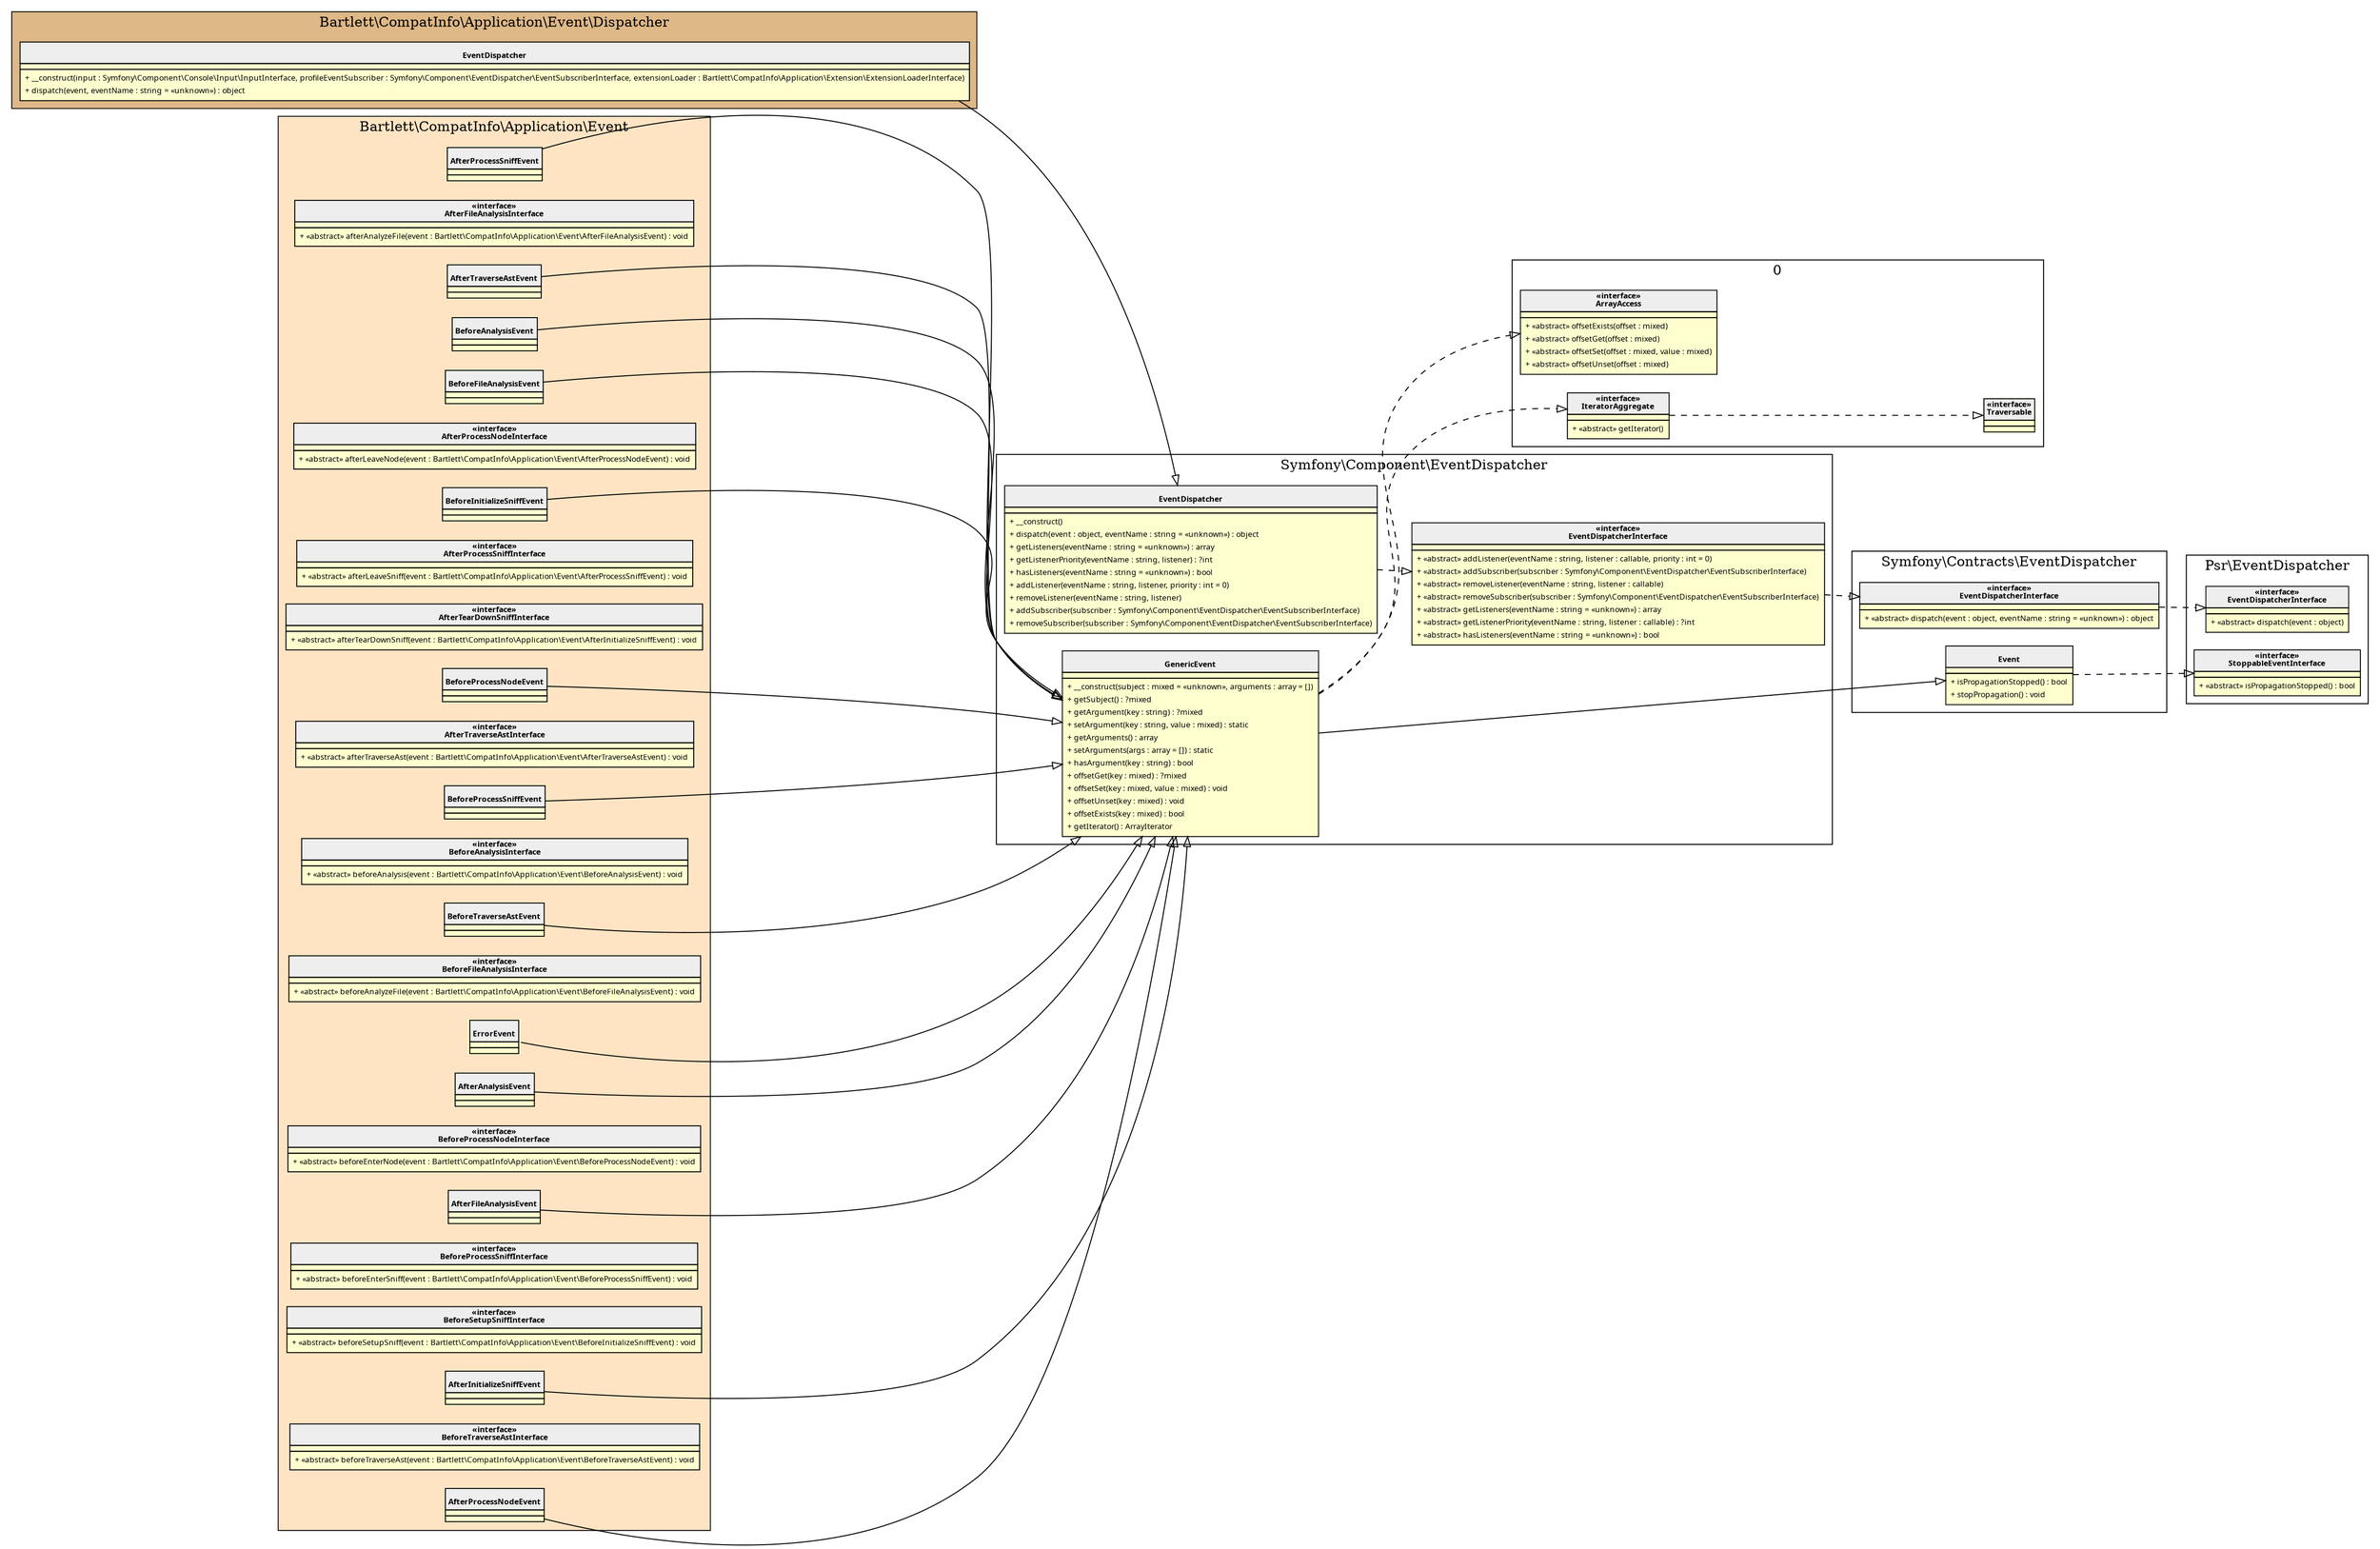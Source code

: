 digraph {
  graph [name="G" overlap="false" rankdir="LR" bgcolor="transparent"]
  node [fontname="Verdana" fontsize=8 shape="none" margin=0 fillcolor="#FEFECE" style="filled"]
  edge [fontname="Verdana" fontsize=8]
  subgraph cluster_0 {
    graph [bgcolor="BurlyWood"]
    label = "Bartlett\\CompatInfo\\Application\\Event\\Dispatcher"
    "Bartlett\\CompatInfo\\Application\\Event\\Dispatcher\\EventDispatcher" [shape="none" label=<
<table cellspacing="0" border="0" cellborder="1">
    <tr><td bgcolor="#eeeeee"><b><br/>EventDispatcher</b></td></tr>
    <tr><td></td></tr>
    <tr><td><table border="0" cellspacing="0" cellpadding="2">
    <tr><td align="left">+ __construct(input : Symfony\\Component\\Console\\Input\\InputInterface, profileEventSubscriber : Symfony\\Component\\EventDispatcher\\EventSubscriberInterface, extensionLoader : Bartlett\\CompatInfo\\Application\\Extension\\ExtensionLoaderInterface)</td></tr>
    <tr><td align="left">+ dispatch(event, eventName : string = «unknown») : object</td></tr>
</table></td></tr>
</table>>]
  }
  subgraph cluster_1 {
    label = "Symfony\\Component\\EventDispatcher"
    "Symfony\\Component\\EventDispatcher\\EventDispatcher" [shape="none" label=<
<table cellspacing="0" border="0" cellborder="1">
    <tr><td bgcolor="#eeeeee"><b><br/>EventDispatcher</b></td></tr>
    <tr><td></td></tr>
    <tr><td><table border="0" cellspacing="0" cellpadding="2">
    <tr><td align="left">+ __construct()</td></tr>
    <tr><td align="left">+ dispatch(event : object, eventName : string = «unknown») : object</td></tr>
    <tr><td align="left">+ getListeners(eventName : string = «unknown») : array</td></tr>
    <tr><td align="left">+ getListenerPriority(eventName : string, listener) : ?int</td></tr>
    <tr><td align="left">+ hasListeners(eventName : string = «unknown») : bool</td></tr>
    <tr><td align="left">+ addListener(eventName : string, listener, priority : int = 0)</td></tr>
    <tr><td align="left">+ removeListener(eventName : string, listener)</td></tr>
    <tr><td align="left">+ addSubscriber(subscriber : Symfony\\Component\\EventDispatcher\\EventSubscriberInterface)</td></tr>
    <tr><td align="left">+ removeSubscriber(subscriber : Symfony\\Component\\EventDispatcher\\EventSubscriberInterface)</td></tr>
</table></td></tr>
</table>>]
    "Symfony\\Component\\EventDispatcher\\EventDispatcherInterface" [shape="none" label=<
<table cellspacing="0" border="0" cellborder="1">
    <tr><td bgcolor="#eeeeee"><b>«interface»<br/>EventDispatcherInterface</b></td></tr>
    <tr><td></td></tr>
    <tr><td><table border="0" cellspacing="0" cellpadding="2">
    <tr><td align="left">+ «abstract» addListener(eventName : string, listener : callable, priority : int = 0)</td></tr>
    <tr><td align="left">+ «abstract» addSubscriber(subscriber : Symfony\\Component\\EventDispatcher\\EventSubscriberInterface)</td></tr>
    <tr><td align="left">+ «abstract» removeListener(eventName : string, listener : callable)</td></tr>
    <tr><td align="left">+ «abstract» removeSubscriber(subscriber : Symfony\\Component\\EventDispatcher\\EventSubscriberInterface)</td></tr>
    <tr><td align="left">+ «abstract» getListeners(eventName : string = «unknown») : array</td></tr>
    <tr><td align="left">+ «abstract» getListenerPriority(eventName : string, listener : callable) : ?int</td></tr>
    <tr><td align="left">+ «abstract» hasListeners(eventName : string = «unknown») : bool</td></tr>
</table></td></tr>
</table>>]
    "Symfony\\Component\\EventDispatcher\\GenericEvent" [shape="none" label=<
<table cellspacing="0" border="0" cellborder="1">
    <tr><td bgcolor="#eeeeee"><b><br/>GenericEvent</b></td></tr>
    <tr><td></td></tr>
    <tr><td><table border="0" cellspacing="0" cellpadding="2">
    <tr><td align="left">+ __construct(subject : mixed = «unknown», arguments : array = [])</td></tr>
    <tr><td align="left">+ getSubject() : ?mixed</td></tr>
    <tr><td align="left">+ getArgument(key : string) : ?mixed</td></tr>
    <tr><td align="left">+ setArgument(key : string, value : mixed) : static</td></tr>
    <tr><td align="left">+ getArguments() : array</td></tr>
    <tr><td align="left">+ setArguments(args : array = []) : static</td></tr>
    <tr><td align="left">+ hasArgument(key : string) : bool</td></tr>
    <tr><td align="left">+ offsetGet(key : mixed) : ?mixed</td></tr>
    <tr><td align="left">+ offsetSet(key : mixed, value : mixed) : void</td></tr>
    <tr><td align="left">+ offsetUnset(key : mixed) : void</td></tr>
    <tr><td align="left">+ offsetExists(key : mixed) : bool</td></tr>
    <tr><td align="left">+ getIterator() : ArrayIterator</td></tr>
</table></td></tr>
</table>>]
  }
  subgraph cluster_2 {
    label = "Symfony\\Contracts\\EventDispatcher"
    "Symfony\\Contracts\\EventDispatcher\\EventDispatcherInterface" [shape="none" label=<
<table cellspacing="0" border="0" cellborder="1">
    <tr><td bgcolor="#eeeeee"><b>«interface»<br/>EventDispatcherInterface</b></td></tr>
    <tr><td></td></tr>
    <tr><td><table border="0" cellspacing="0" cellpadding="2">
    <tr><td align="left">+ «abstract» dispatch(event : object, eventName : string = «unknown») : object</td></tr>
</table></td></tr>
</table>>]
    "Symfony\\Contracts\\EventDispatcher\\Event" [shape="none" label=<
<table cellspacing="0" border="0" cellborder="1">
    <tr><td bgcolor="#eeeeee"><b><br/>Event</b></td></tr>
    <tr><td></td></tr>
    <tr><td><table border="0" cellspacing="0" cellpadding="2">
    <tr><td align="left">+ isPropagationStopped() : bool</td></tr>
    <tr><td align="left">+ stopPropagation() : void</td></tr>
</table></td></tr>
</table>>]
  }
  subgraph cluster_3 {
    label = "Psr\\EventDispatcher"
    "Psr\\EventDispatcher\\EventDispatcherInterface" [shape="none" label=<
<table cellspacing="0" border="0" cellborder="1">
    <tr><td bgcolor="#eeeeee"><b>«interface»<br/>EventDispatcherInterface</b></td></tr>
    <tr><td></td></tr>
    <tr><td><table border="0" cellspacing="0" cellpadding="2">
    <tr><td align="left">+ «abstract» dispatch(event : object)</td></tr>
</table></td></tr>
</table>>]
    "Psr\\EventDispatcher\\StoppableEventInterface" [shape="none" label=<
<table cellspacing="0" border="0" cellborder="1">
    <tr><td bgcolor="#eeeeee"><b>«interface»<br/>StoppableEventInterface</b></td></tr>
    <tr><td></td></tr>
    <tr><td><table border="0" cellspacing="0" cellpadding="2">
    <tr><td align="left">+ «abstract» isPropagationStopped() : bool</td></tr>
</table></td></tr>
</table>>]
  }
  subgraph cluster_4 {
    graph [bgcolor="Bisque"]
    label = "Bartlett\\CompatInfo\\Application\\Event"
    "Bartlett\\CompatInfo\\Application\\Event\\AfterAnalysisEvent" [shape="none" label=<
<table cellspacing="0" border="0" cellborder="1">
    <tr><td bgcolor="#eeeeee"><b><br/>AfterAnalysisEvent</b></td></tr>
    <tr><td></td></tr>
    <tr><td></td></tr>
</table>>]
    "Bartlett\\CompatInfo\\Application\\Event\\AfterFileAnalysisInterface" [shape="none" label=<
<table cellspacing="0" border="0" cellborder="1">
    <tr><td bgcolor="#eeeeee"><b>«interface»<br/>AfterFileAnalysisInterface</b></td></tr>
    <tr><td></td></tr>
    <tr><td><table border="0" cellspacing="0" cellpadding="2">
    <tr><td align="left">+ «abstract» afterAnalyzeFile(event : Bartlett\\CompatInfo\\Application\\Event\\AfterFileAnalysisEvent) : void</td></tr>
</table></td></tr>
</table>>]
    "Bartlett\\CompatInfo\\Application\\Event\\AfterFileAnalysisEvent" [shape="none" label=<
<table cellspacing="0" border="0" cellborder="1">
    <tr><td bgcolor="#eeeeee"><b><br/>AfterFileAnalysisEvent</b></td></tr>
    <tr><td></td></tr>
    <tr><td></td></tr>
</table>>]
    "Bartlett\\CompatInfo\\Application\\Event\\AfterInitializeSniffEvent" [shape="none" label=<
<table cellspacing="0" border="0" cellborder="1">
    <tr><td bgcolor="#eeeeee"><b><br/>AfterInitializeSniffEvent</b></td></tr>
    <tr><td></td></tr>
    <tr><td></td></tr>
</table>>]
    "Bartlett\\CompatInfo\\Application\\Event\\AfterProcessNodeEvent" [shape="none" label=<
<table cellspacing="0" border="0" cellborder="1">
    <tr><td bgcolor="#eeeeee"><b><br/>AfterProcessNodeEvent</b></td></tr>
    <tr><td></td></tr>
    <tr><td></td></tr>
</table>>]
    "Bartlett\\CompatInfo\\Application\\Event\\AfterProcessNodeInterface" [shape="none" label=<
<table cellspacing="0" border="0" cellborder="1">
    <tr><td bgcolor="#eeeeee"><b>«interface»<br/>AfterProcessNodeInterface</b></td></tr>
    <tr><td></td></tr>
    <tr><td><table border="0" cellspacing="0" cellpadding="2">
    <tr><td align="left">+ «abstract» afterLeaveNode(event : Bartlett\\CompatInfo\\Application\\Event\\AfterProcessNodeEvent) : void</td></tr>
</table></td></tr>
</table>>]
    "Bartlett\\CompatInfo\\Application\\Event\\AfterProcessSniffEvent" [shape="none" label=<
<table cellspacing="0" border="0" cellborder="1">
    <tr><td bgcolor="#eeeeee"><b><br/>AfterProcessSniffEvent</b></td></tr>
    <tr><td></td></tr>
    <tr><td></td></tr>
</table>>]
    "Bartlett\\CompatInfo\\Application\\Event\\AfterProcessSniffInterface" [shape="none" label=<
<table cellspacing="0" border="0" cellborder="1">
    <tr><td bgcolor="#eeeeee"><b>«interface»<br/>AfterProcessSniffInterface</b></td></tr>
    <tr><td></td></tr>
    <tr><td><table border="0" cellspacing="0" cellpadding="2">
    <tr><td align="left">+ «abstract» afterLeaveSniff(event : Bartlett\\CompatInfo\\Application\\Event\\AfterProcessSniffEvent) : void</td></tr>
</table></td></tr>
</table>>]
    "Bartlett\\CompatInfo\\Application\\Event\\AfterTearDownSniffInterface" [shape="none" label=<
<table cellspacing="0" border="0" cellborder="1">
    <tr><td bgcolor="#eeeeee"><b>«interface»<br/>AfterTearDownSniffInterface</b></td></tr>
    <tr><td></td></tr>
    <tr><td><table border="0" cellspacing="0" cellpadding="2">
    <tr><td align="left">+ «abstract» afterTearDownSniff(event : Bartlett\\CompatInfo\\Application\\Event\\AfterInitializeSniffEvent) : void</td></tr>
</table></td></tr>
</table>>]
    "Bartlett\\CompatInfo\\Application\\Event\\AfterTraverseAstEvent" [shape="none" label=<
<table cellspacing="0" border="0" cellborder="1">
    <tr><td bgcolor="#eeeeee"><b><br/>AfterTraverseAstEvent</b></td></tr>
    <tr><td></td></tr>
    <tr><td></td></tr>
</table>>]
    "Bartlett\\CompatInfo\\Application\\Event\\AfterTraverseAstInterface" [shape="none" label=<
<table cellspacing="0" border="0" cellborder="1">
    <tr><td bgcolor="#eeeeee"><b>«interface»<br/>AfterTraverseAstInterface</b></td></tr>
    <tr><td></td></tr>
    <tr><td><table border="0" cellspacing="0" cellpadding="2">
    <tr><td align="left">+ «abstract» afterTraverseAst(event : Bartlett\\CompatInfo\\Application\\Event\\AfterTraverseAstEvent) : void</td></tr>
</table></td></tr>
</table>>]
    "Bartlett\\CompatInfo\\Application\\Event\\BeforeAnalysisEvent" [shape="none" label=<
<table cellspacing="0" border="0" cellborder="1">
    <tr><td bgcolor="#eeeeee"><b><br/>BeforeAnalysisEvent</b></td></tr>
    <tr><td></td></tr>
    <tr><td></td></tr>
</table>>]
    "Bartlett\\CompatInfo\\Application\\Event\\BeforeAnalysisInterface" [shape="none" label=<
<table cellspacing="0" border="0" cellborder="1">
    <tr><td bgcolor="#eeeeee"><b>«interface»<br/>BeforeAnalysisInterface</b></td></tr>
    <tr><td></td></tr>
    <tr><td><table border="0" cellspacing="0" cellpadding="2">
    <tr><td align="left">+ «abstract» beforeAnalysis(event : Bartlett\\CompatInfo\\Application\\Event\\BeforeAnalysisEvent) : void</td></tr>
</table></td></tr>
</table>>]
    "Bartlett\\CompatInfo\\Application\\Event\\BeforeFileAnalysisEvent" [shape="none" label=<
<table cellspacing="0" border="0" cellborder="1">
    <tr><td bgcolor="#eeeeee"><b><br/>BeforeFileAnalysisEvent</b></td></tr>
    <tr><td></td></tr>
    <tr><td></td></tr>
</table>>]
    "Bartlett\\CompatInfo\\Application\\Event\\BeforeFileAnalysisInterface" [shape="none" label=<
<table cellspacing="0" border="0" cellborder="1">
    <tr><td bgcolor="#eeeeee"><b>«interface»<br/>BeforeFileAnalysisInterface</b></td></tr>
    <tr><td></td></tr>
    <tr><td><table border="0" cellspacing="0" cellpadding="2">
    <tr><td align="left">+ «abstract» beforeAnalyzeFile(event : Bartlett\\CompatInfo\\Application\\Event\\BeforeFileAnalysisEvent) : void</td></tr>
</table></td></tr>
</table>>]
    "Bartlett\\CompatInfo\\Application\\Event\\BeforeInitializeSniffEvent" [shape="none" label=<
<table cellspacing="0" border="0" cellborder="1">
    <tr><td bgcolor="#eeeeee"><b><br/>BeforeInitializeSniffEvent</b></td></tr>
    <tr><td></td></tr>
    <tr><td></td></tr>
</table>>]
    "Bartlett\\CompatInfo\\Application\\Event\\BeforeProcessNodeEvent" [shape="none" label=<
<table cellspacing="0" border="0" cellborder="1">
    <tr><td bgcolor="#eeeeee"><b><br/>BeforeProcessNodeEvent</b></td></tr>
    <tr><td></td></tr>
    <tr><td></td></tr>
</table>>]
    "Bartlett\\CompatInfo\\Application\\Event\\BeforeProcessNodeInterface" [shape="none" label=<
<table cellspacing="0" border="0" cellborder="1">
    <tr><td bgcolor="#eeeeee"><b>«interface»<br/>BeforeProcessNodeInterface</b></td></tr>
    <tr><td></td></tr>
    <tr><td><table border="0" cellspacing="0" cellpadding="2">
    <tr><td align="left">+ «abstract» beforeEnterNode(event : Bartlett\\CompatInfo\\Application\\Event\\BeforeProcessNodeEvent) : void</td></tr>
</table></td></tr>
</table>>]
    "Bartlett\\CompatInfo\\Application\\Event\\BeforeProcessSniffEvent" [shape="none" label=<
<table cellspacing="0" border="0" cellborder="1">
    <tr><td bgcolor="#eeeeee"><b><br/>BeforeProcessSniffEvent</b></td></tr>
    <tr><td></td></tr>
    <tr><td></td></tr>
</table>>]
    "Bartlett\\CompatInfo\\Application\\Event\\BeforeProcessSniffInterface" [shape="none" label=<
<table cellspacing="0" border="0" cellborder="1">
    <tr><td bgcolor="#eeeeee"><b>«interface»<br/>BeforeProcessSniffInterface</b></td></tr>
    <tr><td></td></tr>
    <tr><td><table border="0" cellspacing="0" cellpadding="2">
    <tr><td align="left">+ «abstract» beforeEnterSniff(event : Bartlett\\CompatInfo\\Application\\Event\\BeforeProcessSniffEvent) : void</td></tr>
</table></td></tr>
</table>>]
    "Bartlett\\CompatInfo\\Application\\Event\\BeforeSetupSniffInterface" [shape="none" label=<
<table cellspacing="0" border="0" cellborder="1">
    <tr><td bgcolor="#eeeeee"><b>«interface»<br/>BeforeSetupSniffInterface</b></td></tr>
    <tr><td></td></tr>
    <tr><td><table border="0" cellspacing="0" cellpadding="2">
    <tr><td align="left">+ «abstract» beforeSetupSniff(event : Bartlett\\CompatInfo\\Application\\Event\\BeforeInitializeSniffEvent) : void</td></tr>
</table></td></tr>
</table>>]
    "Bartlett\\CompatInfo\\Application\\Event\\BeforeTraverseAstEvent" [shape="none" label=<
<table cellspacing="0" border="0" cellborder="1">
    <tr><td bgcolor="#eeeeee"><b><br/>BeforeTraverseAstEvent</b></td></tr>
    <tr><td></td></tr>
    <tr><td></td></tr>
</table>>]
    "Bartlett\\CompatInfo\\Application\\Event\\BeforeTraverseAstInterface" [shape="none" label=<
<table cellspacing="0" border="0" cellborder="1">
    <tr><td bgcolor="#eeeeee"><b>«interface»<br/>BeforeTraverseAstInterface</b></td></tr>
    <tr><td></td></tr>
    <tr><td><table border="0" cellspacing="0" cellpadding="2">
    <tr><td align="left">+ «abstract» beforeTraverseAst(event : Bartlett\\CompatInfo\\Application\\Event\\BeforeTraverseAstEvent) : void</td></tr>
</table></td></tr>
</table>>]
    "Bartlett\\CompatInfo\\Application\\Event\\ErrorEvent" [shape="none" label=<
<table cellspacing="0" border="0" cellborder="1">
    <tr><td bgcolor="#eeeeee"><b><br/>ErrorEvent</b></td></tr>
    <tr><td></td></tr>
    <tr><td></td></tr>
</table>>]
  }
  subgraph cluster_5 {
    label = 0
    "ArrayAccess" [shape="none" label=<
<table cellspacing="0" border="0" cellborder="1">
    <tr><td bgcolor="#eeeeee"><b>«interface»<br/>ArrayAccess</b></td></tr>
    <tr><td></td></tr>
    <tr><td><table border="0" cellspacing="0" cellpadding="2">
    <tr><td align="left">+ «abstract» offsetExists(offset : mixed)</td></tr>
    <tr><td align="left">+ «abstract» offsetGet(offset : mixed)</td></tr>
    <tr><td align="left">+ «abstract» offsetSet(offset : mixed, value : mixed)</td></tr>
    <tr><td align="left">+ «abstract» offsetUnset(offset : mixed)</td></tr>
</table></td></tr>
</table>>]
    "IteratorAggregate" [shape="none" label=<
<table cellspacing="0" border="0" cellborder="1">
    <tr><td bgcolor="#eeeeee"><b>«interface»<br/>IteratorAggregate</b></td></tr>
    <tr><td></td></tr>
    <tr><td><table border="0" cellspacing="0" cellpadding="2">
    <tr><td align="left">+ «abstract» getIterator()</td></tr>
</table></td></tr>
</table>>]
    "Traversable" [shape="none" label=<
<table cellspacing="0" border="0" cellborder="1">
    <tr><td bgcolor="#eeeeee"><b>«interface»<br/>Traversable</b></td></tr>
    <tr><td></td></tr>
    <tr><td></td></tr>
</table>>]
  }
  "Symfony\\Contracts\\EventDispatcher\\EventDispatcherInterface" -> "Psr\\EventDispatcher\\EventDispatcherInterface" [arrowhead="empty" style="dashed"]
  "Symfony\\Component\\EventDispatcher\\EventDispatcherInterface" -> "Symfony\\Contracts\\EventDispatcher\\EventDispatcherInterface" [arrowhead="empty" style="dashed"]
  "Symfony\\Component\\EventDispatcher\\EventDispatcher" -> "Symfony\\Component\\EventDispatcher\\EventDispatcherInterface" [arrowhead="empty" style="dashed"]
  "Bartlett\\CompatInfo\\Application\\Event\\Dispatcher\\EventDispatcher" -> "Symfony\\Component\\EventDispatcher\\EventDispatcher" [arrowhead="empty" style="filled"]
  "Symfony\\Contracts\\EventDispatcher\\Event" -> "Psr\\EventDispatcher\\StoppableEventInterface" [arrowhead="empty" style="dashed"]
  "Symfony\\Component\\EventDispatcher\\GenericEvent" -> "Symfony\\Contracts\\EventDispatcher\\Event" [arrowhead="empty" style="filled"]
  "Symfony\\Component\\EventDispatcher\\GenericEvent" -> "ArrayAccess" [arrowhead="empty" style="dashed"]
  "IteratorAggregate" -> "Traversable" [arrowhead="empty" style="dashed"]
  "Symfony\\Component\\EventDispatcher\\GenericEvent" -> "IteratorAggregate" [arrowhead="empty" style="dashed"]
  "Bartlett\\CompatInfo\\Application\\Event\\AfterAnalysisEvent" -> "Symfony\\Component\\EventDispatcher\\GenericEvent" [arrowhead="empty" style="filled"]
  "Bartlett\\CompatInfo\\Application\\Event\\AfterFileAnalysisEvent" -> "Symfony\\Component\\EventDispatcher\\GenericEvent" [arrowhead="empty" style="filled"]
  "Bartlett\\CompatInfo\\Application\\Event\\AfterInitializeSniffEvent" -> "Symfony\\Component\\EventDispatcher\\GenericEvent" [arrowhead="empty" style="filled"]
  "Bartlett\\CompatInfo\\Application\\Event\\AfterProcessNodeEvent" -> "Symfony\\Component\\EventDispatcher\\GenericEvent" [arrowhead="empty" style="filled"]
  "Bartlett\\CompatInfo\\Application\\Event\\AfterProcessSniffEvent" -> "Symfony\\Component\\EventDispatcher\\GenericEvent" [arrowhead="empty" style="filled"]
  "Bartlett\\CompatInfo\\Application\\Event\\AfterTraverseAstEvent" -> "Symfony\\Component\\EventDispatcher\\GenericEvent" [arrowhead="empty" style="filled"]
  "Bartlett\\CompatInfo\\Application\\Event\\BeforeAnalysisEvent" -> "Symfony\\Component\\EventDispatcher\\GenericEvent" [arrowhead="empty" style="filled"]
  "Bartlett\\CompatInfo\\Application\\Event\\BeforeFileAnalysisEvent" -> "Symfony\\Component\\EventDispatcher\\GenericEvent" [arrowhead="empty" style="filled"]
  "Bartlett\\CompatInfo\\Application\\Event\\BeforeInitializeSniffEvent" -> "Symfony\\Component\\EventDispatcher\\GenericEvent" [arrowhead="empty" style="filled"]
  "Bartlett\\CompatInfo\\Application\\Event\\BeforeProcessNodeEvent" -> "Symfony\\Component\\EventDispatcher\\GenericEvent" [arrowhead="empty" style="filled"]
  "Bartlett\\CompatInfo\\Application\\Event\\BeforeProcessSniffEvent" -> "Symfony\\Component\\EventDispatcher\\GenericEvent" [arrowhead="empty" style="filled"]
  "Bartlett\\CompatInfo\\Application\\Event\\BeforeTraverseAstEvent" -> "Symfony\\Component\\EventDispatcher\\GenericEvent" [arrowhead="empty" style="filled"]
  "Bartlett\\CompatInfo\\Application\\Event\\ErrorEvent" -> "Symfony\\Component\\EventDispatcher\\GenericEvent" [arrowhead="empty" style="filled"]
}
